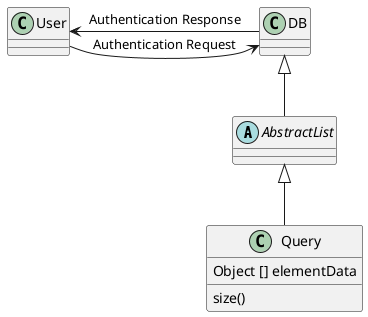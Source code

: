 @startuml
'https://plantuml.com/sequence-diagram


abstract class AbstractList

User -> DB: Authentication Request
DB --> User: Authentication Response

AbstractList <|-- Query
DB <|== AbstractList

class Query {
    Object [] elementData
    size()

}


@enduml